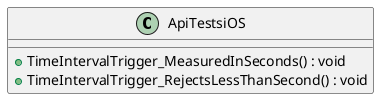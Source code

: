@startuml
class ApiTestsiOS {
    + TimeIntervalTrigger_MeasuredInSeconds() : void
    + TimeIntervalTrigger_RejectsLessThanSecond() : void
}
@enduml
